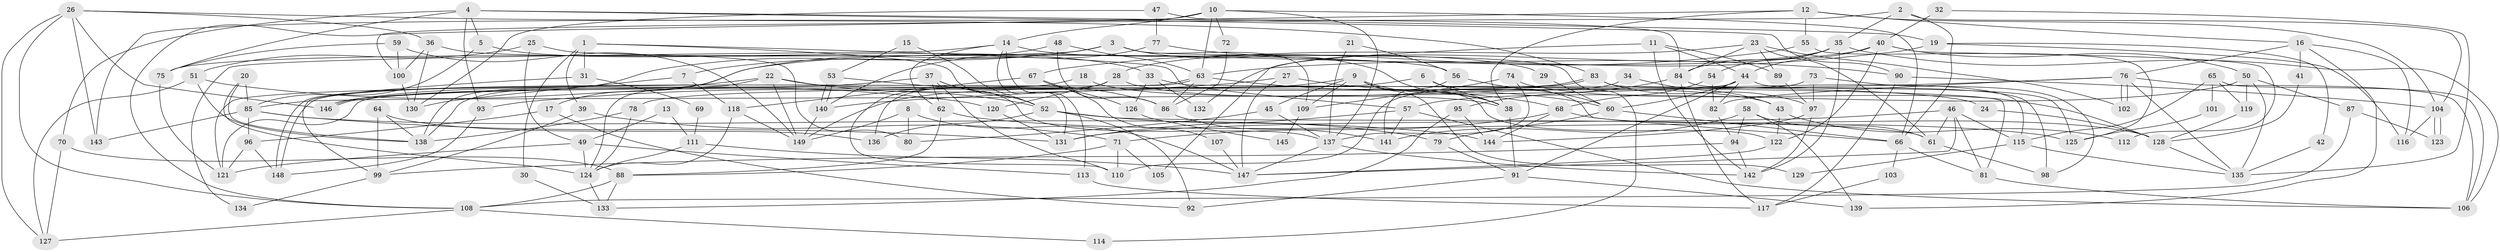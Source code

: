 // coarse degree distribution, {8: 0.07, 4: 0.17, 7: 0.11, 3: 0.17, 6: 0.18, 5: 0.12, 2: 0.14, 11: 0.01, 9: 0.03}
// Generated by graph-tools (version 1.1) at 2025/52/02/27/25 19:52:01]
// undirected, 149 vertices, 298 edges
graph export_dot {
graph [start="1"]
  node [color=gray90,style=filled];
  1;
  2;
  3;
  4;
  5;
  6;
  7;
  8;
  9;
  10;
  11;
  12;
  13;
  14;
  15;
  16;
  17;
  18;
  19;
  20;
  21;
  22;
  23;
  24;
  25;
  26;
  27;
  28;
  29;
  30;
  31;
  32;
  33;
  34;
  35;
  36;
  37;
  38;
  39;
  40;
  41;
  42;
  43;
  44;
  45;
  46;
  47;
  48;
  49;
  50;
  51;
  52;
  53;
  54;
  55;
  56;
  57;
  58;
  59;
  60;
  61;
  62;
  63;
  64;
  65;
  66;
  67;
  68;
  69;
  70;
  71;
  72;
  73;
  74;
  75;
  76;
  77;
  78;
  79;
  80;
  81;
  82;
  83;
  84;
  85;
  86;
  87;
  88;
  89;
  90;
  91;
  92;
  93;
  94;
  95;
  96;
  97;
  98;
  99;
  100;
  101;
  102;
  103;
  104;
  105;
  106;
  107;
  108;
  109;
  110;
  111;
  112;
  113;
  114;
  115;
  116;
  117;
  118;
  119;
  120;
  121;
  122;
  123;
  124;
  125;
  126;
  127;
  128;
  129;
  130;
  131;
  132;
  133;
  134;
  135;
  136;
  137;
  138;
  139;
  140;
  141;
  142;
  143;
  144;
  145;
  146;
  147;
  148;
  149;
  1 -- 52;
  1 -- 57;
  1 -- 30;
  1 -- 31;
  1 -- 39;
  2 -- 66;
  2 -- 104;
  2 -- 35;
  2 -- 100;
  3 -- 75;
  3 -- 38;
  3 -- 7;
  3 -- 17;
  3 -- 109;
  3 -- 114;
  4 -- 90;
  4 -- 75;
  4 -- 5;
  4 -- 19;
  4 -- 70;
  4 -- 93;
  5 -- 85;
  5 -- 33;
  6 -- 38;
  6 -- 78;
  6 -- 66;
  7 -- 130;
  7 -- 118;
  8 -- 149;
  8 -- 147;
  8 -- 80;
  9 -- 149;
  9 -- 109;
  9 -- 38;
  9 -- 45;
  9 -- 122;
  9 -- 129;
  10 -- 137;
  10 -- 63;
  10 -- 14;
  10 -- 66;
  10 -- 72;
  10 -- 143;
  11 -- 142;
  11 -- 44;
  11 -- 89;
  11 -- 105;
  12 -- 104;
  12 -- 108;
  12 -- 16;
  12 -- 38;
  12 -- 55;
  13 -- 49;
  13 -- 111;
  14 -- 113;
  14 -- 29;
  14 -- 62;
  14 -- 131;
  14 -- 134;
  15 -- 53;
  15 -- 52;
  16 -- 76;
  16 -- 41;
  16 -- 116;
  16 -- 139;
  17 -- 92;
  17 -- 96;
  18 -- 38;
  18 -- 110;
  19 -- 63;
  19 -- 42;
  19 -- 116;
  20 -- 85;
  20 -- 138;
  20 -- 124;
  21 -- 137;
  21 -- 56;
  22 -- 121;
  22 -- 124;
  22 -- 24;
  22 -- 52;
  22 -- 149;
  23 -- 61;
  23 -- 89;
  23 -- 28;
  23 -- 84;
  23 -- 102;
  24 -- 128;
  25 -- 49;
  25 -- 51;
  25 -- 80;
  26 -- 146;
  26 -- 143;
  26 -- 36;
  26 -- 83;
  26 -- 108;
  26 -- 127;
  27 -- 60;
  27 -- 147;
  27 -- 93;
  28 -- 136;
  28 -- 43;
  28 -- 120;
  29 -- 60;
  30 -- 133;
  31 -- 99;
  31 -- 69;
  32 -- 135;
  32 -- 40;
  33 -- 81;
  33 -- 126;
  33 -- 132;
  34 -- 110;
  34 -- 43;
  35 -- 54;
  35 -- 84;
  35 -- 106;
  35 -- 132;
  35 -- 142;
  36 -- 56;
  36 -- 100;
  36 -- 130;
  37 -- 52;
  37 -- 137;
  37 -- 62;
  37 -- 110;
  37 -- 146;
  38 -- 91;
  39 -- 71;
  39 -- 99;
  40 -- 44;
  40 -- 122;
  40 -- 50;
  40 -- 112;
  40 -- 138;
  41 -- 128;
  42 -- 135;
  43 -- 122;
  43 -- 112;
  44 -- 60;
  44 -- 85;
  44 -- 82;
  44 -- 91;
  44 -- 125;
  45 -- 80;
  45 -- 137;
  46 -- 131;
  46 -- 81;
  46 -- 61;
  46 -- 115;
  46 -- 147;
  47 -- 84;
  47 -- 130;
  47 -- 77;
  48 -- 138;
  48 -- 63;
  48 -- 86;
  49 -- 124;
  49 -- 121;
  49 -- 113;
  50 -- 135;
  50 -- 57;
  50 -- 87;
  50 -- 119;
  51 -- 120;
  51 -- 127;
  51 -- 138;
  52 -- 61;
  52 -- 79;
  52 -- 92;
  52 -- 136;
  53 -- 140;
  53 -- 140;
  53 -- 86;
  54 -- 82;
  54 -- 68;
  55 -- 125;
  55 -- 67;
  56 -- 60;
  56 -- 141;
  57 -- 106;
  57 -- 131;
  57 -- 141;
  58 -- 139;
  58 -- 141;
  58 -- 61;
  58 -- 94;
  59 -- 149;
  59 -- 100;
  59 -- 75;
  60 -- 79;
  60 -- 66;
  61 -- 98;
  62 -- 88;
  62 -- 125;
  63 -- 148;
  63 -- 148;
  63 -- 68;
  63 -- 86;
  64 -- 99;
  64 -- 138;
  64 -- 136;
  65 -- 115;
  65 -- 106;
  65 -- 101;
  65 -- 119;
  66 -- 81;
  66 -- 103;
  67 -- 118;
  67 -- 107;
  67 -- 126;
  68 -- 144;
  68 -- 128;
  68 -- 71;
  69 -- 111;
  70 -- 127;
  70 -- 88;
  71 -- 88;
  71 -- 105;
  71 -- 110;
  72 -- 86;
  73 -- 97;
  73 -- 98;
  73 -- 121;
  74 -- 128;
  74 -- 137;
  74 -- 109;
  75 -- 121;
  76 -- 102;
  76 -- 102;
  76 -- 140;
  76 -- 82;
  76 -- 106;
  76 -- 135;
  77 -- 140;
  77 -- 90;
  78 -- 138;
  78 -- 124;
  79 -- 91;
  81 -- 106;
  82 -- 94;
  83 -- 146;
  83 -- 146;
  83 -- 97;
  83 -- 115;
  84 -- 95;
  84 -- 98;
  84 -- 117;
  85 -- 96;
  85 -- 131;
  85 -- 143;
  85 -- 144;
  86 -- 141;
  87 -- 108;
  87 -- 123;
  88 -- 108;
  88 -- 133;
  89 -- 97;
  90 -- 104;
  90 -- 117;
  91 -- 92;
  91 -- 139;
  93 -- 148;
  94 -- 99;
  94 -- 142;
  95 -- 144;
  95 -- 133;
  96 -- 148;
  96 -- 121;
  97 -- 142;
  97 -- 144;
  99 -- 134;
  100 -- 130;
  101 -- 125;
  103 -- 117;
  104 -- 123;
  104 -- 123;
  104 -- 116;
  107 -- 147;
  108 -- 114;
  108 -- 127;
  109 -- 145;
  111 -- 124;
  111 -- 147;
  113 -- 117;
  115 -- 129;
  115 -- 135;
  118 -- 124;
  118 -- 149;
  119 -- 128;
  120 -- 131;
  122 -- 147;
  124 -- 133;
  126 -- 145;
  128 -- 135;
  137 -- 142;
  137 -- 147;
  140 -- 149;
}
